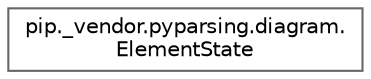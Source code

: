 digraph "Graphical Class Hierarchy"
{
 // LATEX_PDF_SIZE
  bgcolor="transparent";
  edge [fontname=Helvetica,fontsize=10,labelfontname=Helvetica,labelfontsize=10];
  node [fontname=Helvetica,fontsize=10,shape=box,height=0.2,width=0.4];
  rankdir="LR";
  Node0 [id="Node000000",label="pip._vendor.pyparsing.diagram.\lElementState",height=0.2,width=0.4,color="grey40", fillcolor="white", style="filled",URL="$d7/dfd/classpip_1_1__vendor_1_1pyparsing_1_1diagram_1_1ElementState.html",tooltip=" "];
}
